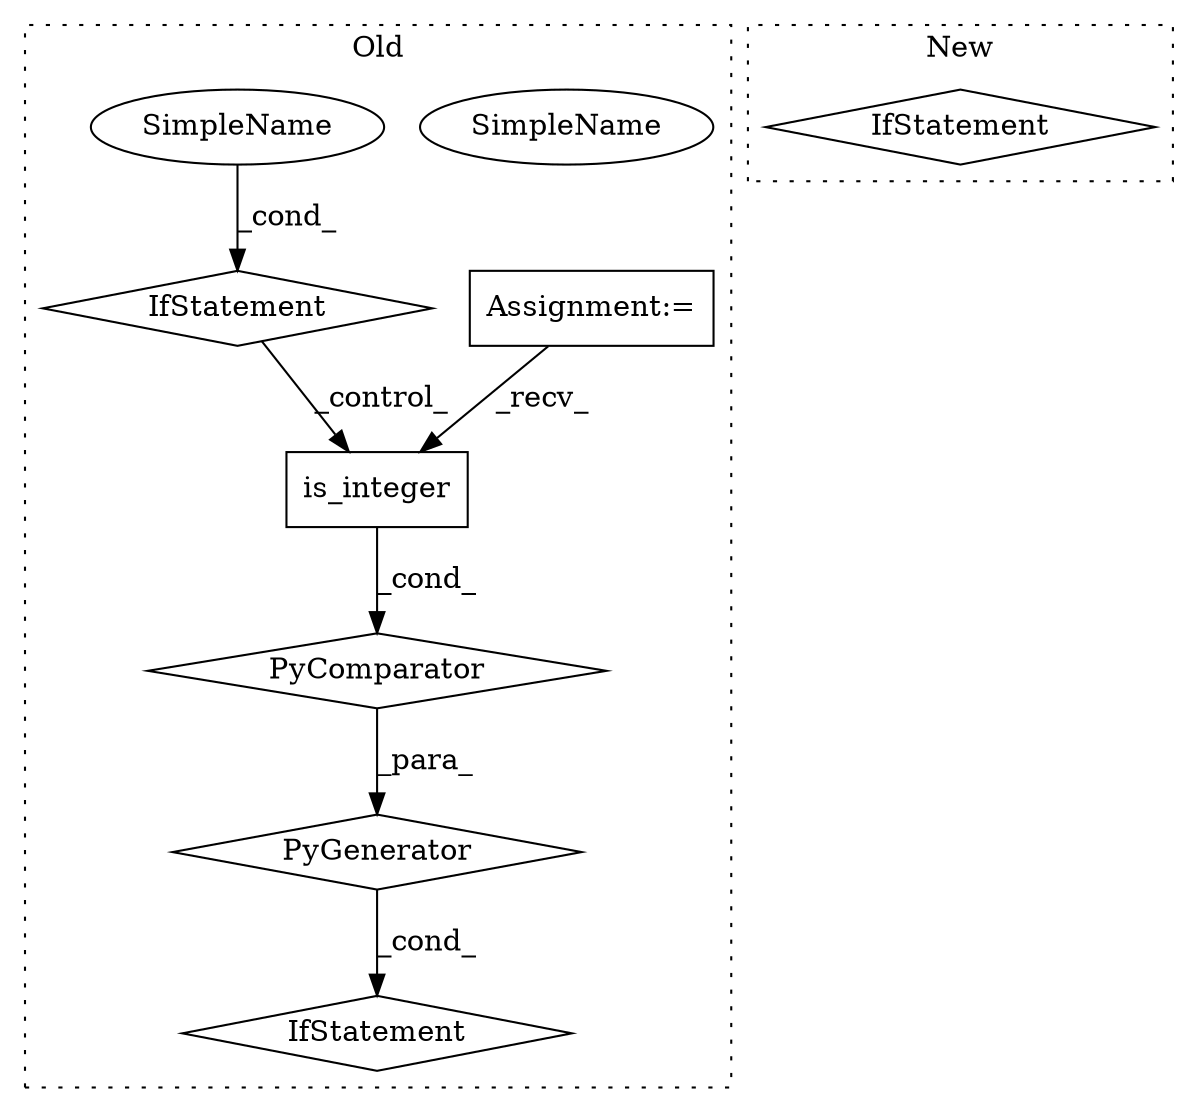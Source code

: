digraph G {
subgraph cluster0 {
1 [label="is_integer" a="32" s="4929" l="12" shape="box"];
3 [label="IfStatement" a="25" s="5000" l="34" shape="diamond"];
4 [label="IfStatement" a="25" s="4879,5037" l="4,2" shape="diamond"];
5 [label="SimpleName" a="42" s="5029" l="5" shape="ellipse"];
6 [label="PyGenerator" a="107" s="4896" l="144" shape="diamond"];
7 [label="PyComparator" a="113" s="5000" l="34" shape="diamond"];
8 [label="Assignment:=" a="7" s="5000" l="34" shape="box"];
9 [label="SimpleName" a="42" s="5029" l="5" shape="ellipse"];
label = "Old";
style="dotted";
}
subgraph cluster1 {
2 [label="IfStatement" a="25" s="4904,4961" l="4,2" shape="diamond"];
label = "New";
style="dotted";
}
1 -> 7 [label="_cond_"];
3 -> 1 [label="_control_"];
6 -> 4 [label="_cond_"];
7 -> 6 [label="_para_"];
8 -> 1 [label="_recv_"];
9 -> 3 [label="_cond_"];
}